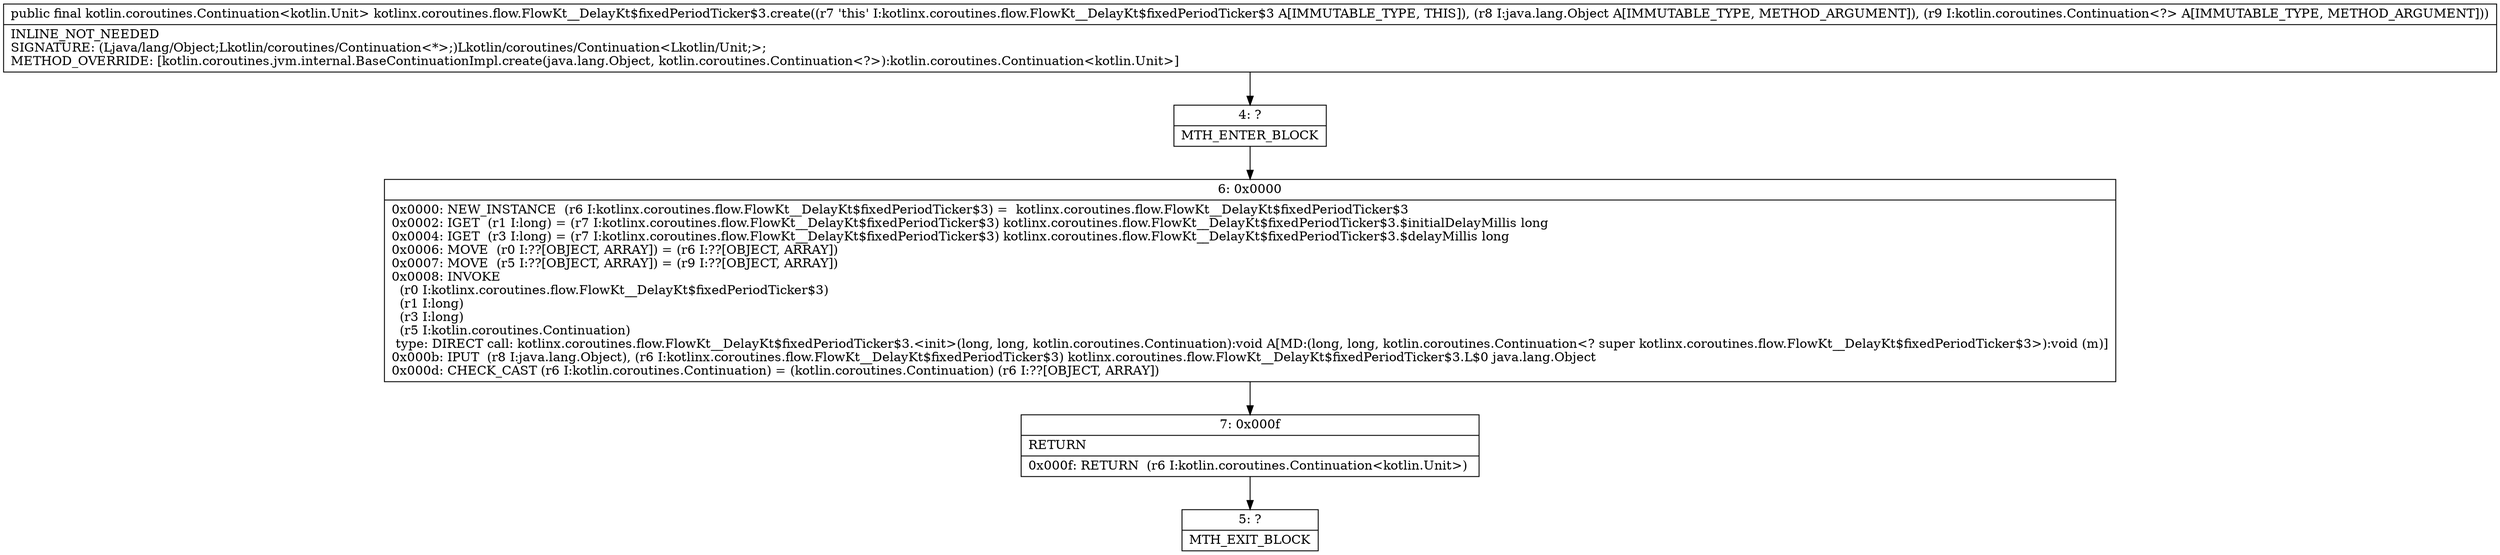 digraph "CFG forkotlinx.coroutines.flow.FlowKt__DelayKt$fixedPeriodTicker$3.create(Ljava\/lang\/Object;Lkotlin\/coroutines\/Continuation;)Lkotlin\/coroutines\/Continuation;" {
Node_4 [shape=record,label="{4\:\ ?|MTH_ENTER_BLOCK\l}"];
Node_6 [shape=record,label="{6\:\ 0x0000|0x0000: NEW_INSTANCE  (r6 I:kotlinx.coroutines.flow.FlowKt__DelayKt$fixedPeriodTicker$3) =  kotlinx.coroutines.flow.FlowKt__DelayKt$fixedPeriodTicker$3 \l0x0002: IGET  (r1 I:long) = (r7 I:kotlinx.coroutines.flow.FlowKt__DelayKt$fixedPeriodTicker$3) kotlinx.coroutines.flow.FlowKt__DelayKt$fixedPeriodTicker$3.$initialDelayMillis long \l0x0004: IGET  (r3 I:long) = (r7 I:kotlinx.coroutines.flow.FlowKt__DelayKt$fixedPeriodTicker$3) kotlinx.coroutines.flow.FlowKt__DelayKt$fixedPeriodTicker$3.$delayMillis long \l0x0006: MOVE  (r0 I:??[OBJECT, ARRAY]) = (r6 I:??[OBJECT, ARRAY]) \l0x0007: MOVE  (r5 I:??[OBJECT, ARRAY]) = (r9 I:??[OBJECT, ARRAY]) \l0x0008: INVOKE  \l  (r0 I:kotlinx.coroutines.flow.FlowKt__DelayKt$fixedPeriodTicker$3)\l  (r1 I:long)\l  (r3 I:long)\l  (r5 I:kotlin.coroutines.Continuation)\l type: DIRECT call: kotlinx.coroutines.flow.FlowKt__DelayKt$fixedPeriodTicker$3.\<init\>(long, long, kotlin.coroutines.Continuation):void A[MD:(long, long, kotlin.coroutines.Continuation\<? super kotlinx.coroutines.flow.FlowKt__DelayKt$fixedPeriodTicker$3\>):void (m)]\l0x000b: IPUT  (r8 I:java.lang.Object), (r6 I:kotlinx.coroutines.flow.FlowKt__DelayKt$fixedPeriodTicker$3) kotlinx.coroutines.flow.FlowKt__DelayKt$fixedPeriodTicker$3.L$0 java.lang.Object \l0x000d: CHECK_CAST (r6 I:kotlin.coroutines.Continuation) = (kotlin.coroutines.Continuation) (r6 I:??[OBJECT, ARRAY]) \l}"];
Node_7 [shape=record,label="{7\:\ 0x000f|RETURN\l|0x000f: RETURN  (r6 I:kotlin.coroutines.Continuation\<kotlin.Unit\>) \l}"];
Node_5 [shape=record,label="{5\:\ ?|MTH_EXIT_BLOCK\l}"];
MethodNode[shape=record,label="{public final kotlin.coroutines.Continuation\<kotlin.Unit\> kotlinx.coroutines.flow.FlowKt__DelayKt$fixedPeriodTicker$3.create((r7 'this' I:kotlinx.coroutines.flow.FlowKt__DelayKt$fixedPeriodTicker$3 A[IMMUTABLE_TYPE, THIS]), (r8 I:java.lang.Object A[IMMUTABLE_TYPE, METHOD_ARGUMENT]), (r9 I:kotlin.coroutines.Continuation\<?\> A[IMMUTABLE_TYPE, METHOD_ARGUMENT]))  | INLINE_NOT_NEEDED\lSIGNATURE: (Ljava\/lang\/Object;Lkotlin\/coroutines\/Continuation\<*\>;)Lkotlin\/coroutines\/Continuation\<Lkotlin\/Unit;\>;\lMETHOD_OVERRIDE: [kotlin.coroutines.jvm.internal.BaseContinuationImpl.create(java.lang.Object, kotlin.coroutines.Continuation\<?\>):kotlin.coroutines.Continuation\<kotlin.Unit\>]\l}"];
MethodNode -> Node_4;Node_4 -> Node_6;
Node_6 -> Node_7;
Node_7 -> Node_5;
}

